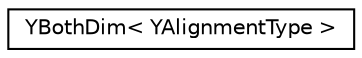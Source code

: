 digraph "Graphical Class Hierarchy"
{
 // LATEX_PDF_SIZE
  edge [fontname="Helvetica",fontsize="10",labelfontname="Helvetica",labelfontsize="10"];
  node [fontname="Helvetica",fontsize="10",shape=record];
  rankdir="LR";
  Node0 [label="YBothDim\< YAlignmentType \>",height=0.2,width=0.4,color="black", fillcolor="white", style="filled",URL="$classYBothDim.html",tooltip=" "];
}
